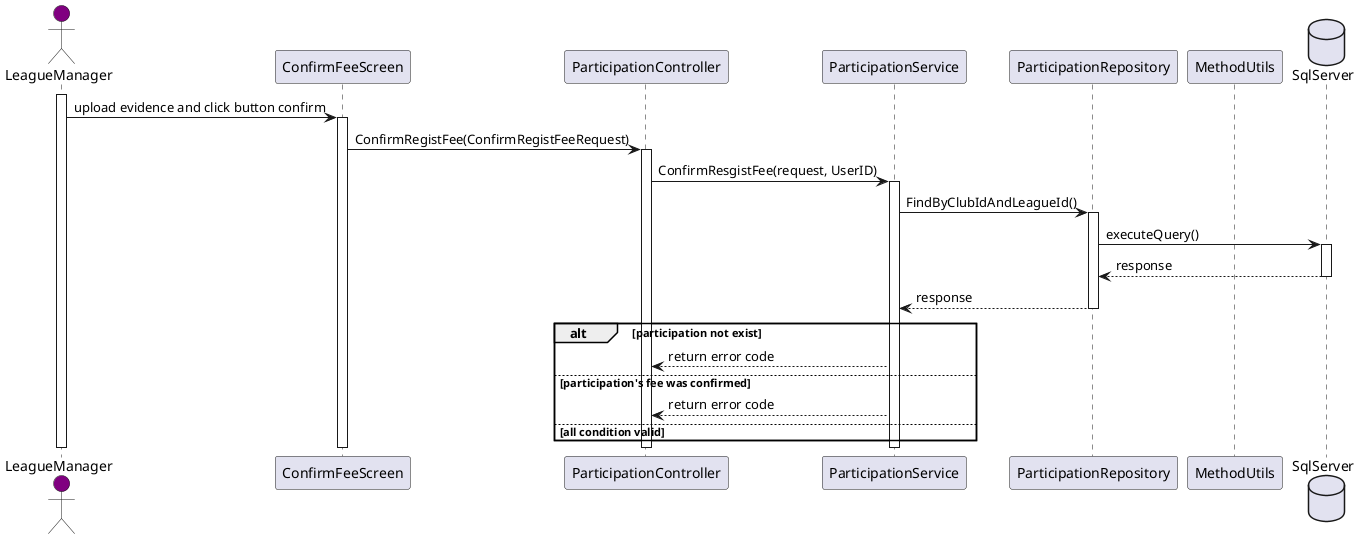 @startuml Confirm Registration Fee 
actor LeagueManager #Purple
participant ConfirmFeeScreen
participant ParticipationController
participant ParticipationService
participant ParticipationRepository
participant MethodUtils
database SqlServer

activate LeagueManager
    LeagueManager -> ConfirmFeeScreen: upload evidence and click button confirm
    activate ConfirmFeeScreen
        ConfirmFeeScreen -> ParticipationController: ConfirmRegistFee(ConfirmRegistFeeRequest)
        activate ParticipationController
            ParticipationController -> ParticipationService: ConfirmResgistFee(request, UserID)
            activate ParticipationService
                ParticipationService -> ParticipationRepository: FindByClubIdAndLeagueId()
                activate ParticipationRepository
                    ParticipationRepository -> SqlServer: executeQuery()
                    activate SqlServer
                        SqlServer --> ParticipationRepository: response
                    deactivate SqlServer
                    ParticipationRepository --> ParticipationService: response
                deactivate ParticipationRepository
                alt participation not exist
                    ParticipationService --> ParticipationController: return error code
                else participation's fee was confirmed
                    ParticipationService --> ParticipationController: return error code
                else all condition valid
                    
                end
            deactivate ParticipationService
        deactivate ParticipationController
    deactivate ConfirmFeeScreen
deactivate LeagueManager
@enduml